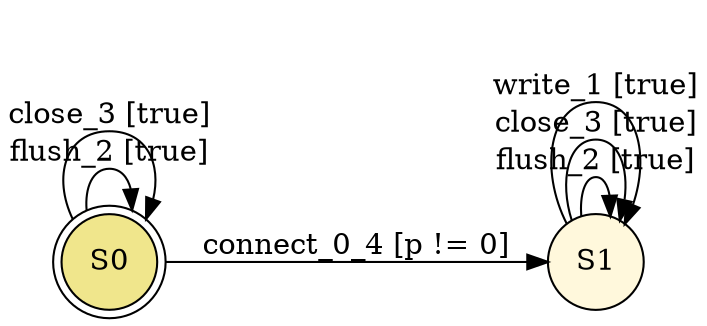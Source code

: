 digraph finite_state_machine {
  rankdir = LR;
  node [shape = doublecircle, style = filled, fillcolor = khaki]; S0;
  node [shape = circle, style = filled, fillcolor = cornsilk1];
  S0 -> S1 [ label = "connect_0_4 [p != 0]" ];
  S0 -> S0 [ label = "flush_2 [true]" ];
  S0 -> S0 [ label = "close_3 [true]" ];
  S1 -> S1 [ label = "flush_2 [true]" ];
  S1 -> S1 [ label = "close_3 [true]" ];
  S1 -> S1 [ label = "write_1 [true]" ];
}
